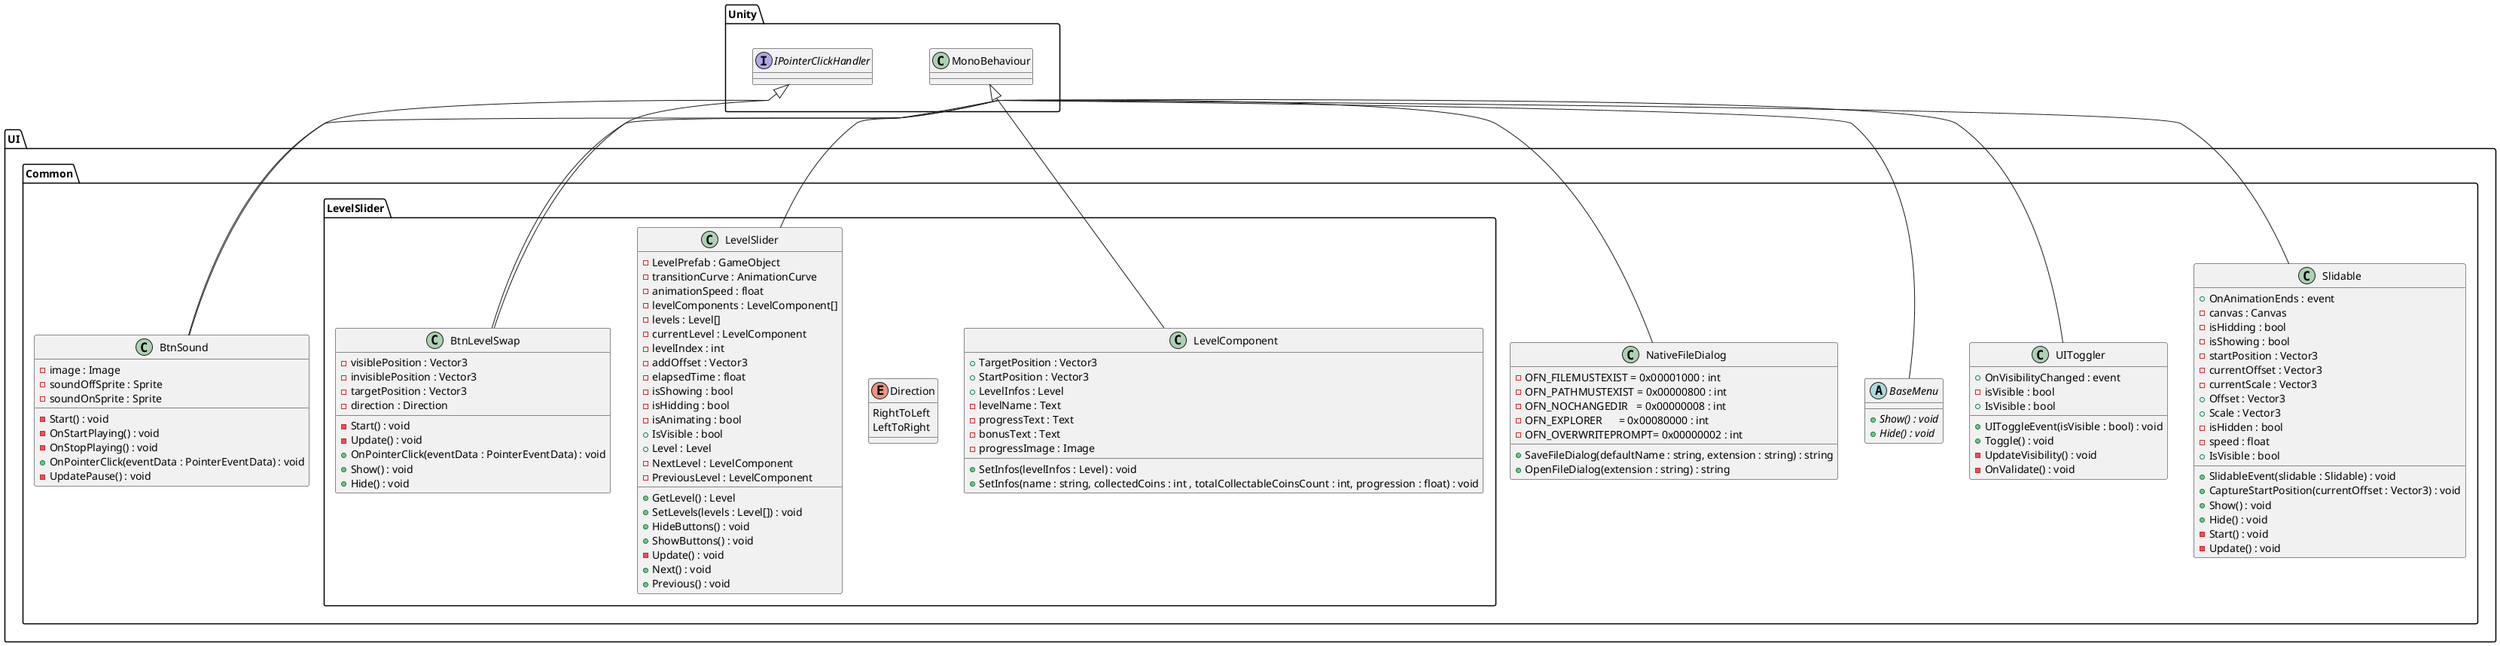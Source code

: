@startuml
skinparam groupInheritance 2

package Unity {
    class MonoBehaviour
    interface IPointerClickHandler
}

package UI.Common { 
    abstract class BaseMenu
    {
        + {abstract} Show() : void
        + {abstract} Hide() : void
    }
    MonoBehaviour <|-- BaseMenu

    class BtnSound
    {
        - image : Image
        - soundOffSprite : Sprite 
        - soundOnSprite : Sprite 
        - Start() : void 
        - OnStartPlaying() : void
        - OnStopPlaying() : void
        + OnPointerClick(eventData : PointerEventData) : void
        - UpdatePause() : void
    }
    MonoBehaviour <|-- BtnSound
    IPointerClickHandler <|-- BtnSound

    class NativeFileDialog 
    {
        - OFN_FILEMUSTEXIST = 0x00001000 : int
        - OFN_PATHMUSTEXIST = 0x00000800 : int
        - OFN_NOCHANGEDIR   = 0x00000008 : int
        - OFN_EXPLORER      = 0x00080000 : int
        - OFN_OVERWRITEPROMPT= 0x00000002 : int
        + SaveFileDialog(defaultName : string, extension : string) : string
        + OpenFileDialog(extension : string) : string
    }
    MonoBehaviour <|-- NativeFileDialog

    class Slidable
    {
        + SlidableEvent(slidable : Slidable) : void
        + OnAnimationEnds : event
        - canvas : Canvas
        - isHidding : bool
        - isShowing : bool
        - startPosition : Vector3
        - currentOffset : Vector3
        - currentScale : Vector3
        + Offset : Vector3
        + Scale : Vector3
        - isHidden : bool
        - speed : float
        + IsVisible : bool
        + CaptureStartPosition(currentOffset : Vector3) : void
        + Show() : void
        + Hide() : void
        - Start() : void
        - Update() : void
    }
    MonoBehaviour <|-- Slidable

    class UIToggler
    {
        + UIToggleEvent(isVisible : bool) : void
        + OnVisibilityChanged : event
        - isVisible : bool
        + IsVisible : bool
        + Toggle() : void
        - UpdateVisibility() : void
        - OnValidate() : void
    }
    MonoBehaviour <|-- UIToggler

    package LevelSlider {
        class BtnLevelSwap
        {
            - visiblePosition : Vector3
            - invisiblePosition : Vector3
            - targetPosition : Vector3
            - direction : Direction
            - Start() : void
            - Update() : void
            + OnPointerClick(eventData : PointerEventData) : void
            + Show() : void
            + Hide() : void
        }
        MonoBehaviour <|-- BtnLevelSwap
        IPointerClickHandler <|-- BtnLevelSwap

        enum Direction
        {
            RightToLeft
            LeftToRight
        }

        class LevelComponent 
        {
            + TargetPosition : Vector3
            + StartPosition : Vector3
            + LevelInfos : Level
            - levelName : Text
            - progressText : Text
            - bonusText : Text
            - progressImage : Image
            + SetInfos(levelInfos : Level) : void
            + SetInfos(name : string, collectedCoins : int , totalCollectableCoinsCount : int, progression : float) : void
        }
        MonoBehaviour <|-- LevelComponent

        class LevelSlider
        {
            - LevelPrefab : GameObject
            - transitionCurve : AnimationCurve 
            - animationSpeed : float
            - levelComponents : LevelComponent[]
            - levels : Level[]
            - currentLevel : LevelComponent
            - levelIndex : int 
            - addOffset : Vector3
            - elapsedTime : float 
            - isShowing : bool 
            - isHidding : bool 
            - isAnimating : bool 
            + IsVisible : bool 
            + Level : Level 
            - NextLevel : LevelComponent
            - PreviousLevel : LevelComponent
            + GetLevel() : Level
            + SetLevels(levels : Level[]) : void
            + HideButtons() : void
            + ShowButtons() : void
            - Update() : void
            + Next() : void
            + Previous() : void
        }
        MonoBehaviour <|-- LevelSlider 
    }
}


@enduml